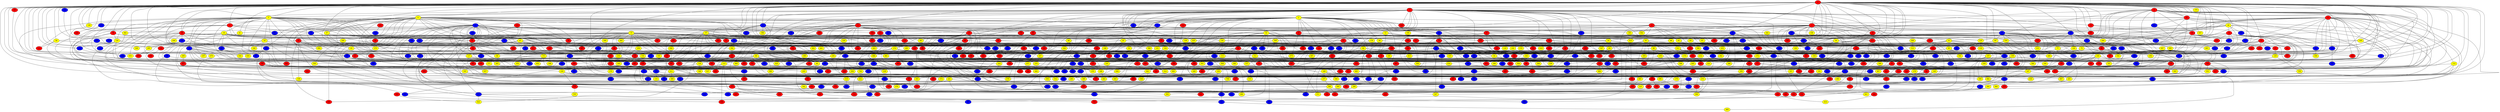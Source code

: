 graph {
0 [style = filled fillcolor = red];
1 [style = filled fillcolor = red];
2 [style = filled fillcolor = yellow];
3 [style = filled fillcolor = red];
4 [style = filled fillcolor = red];
5 [style = filled fillcolor = yellow];
6 [style = filled fillcolor = yellow];
7 [style = filled fillcolor = blue];
8 [style = filled fillcolor = red];
9 [style = filled fillcolor = red];
10 [style = filled fillcolor = blue];
11 [style = filled fillcolor = blue];
12 [style = filled fillcolor = yellow];
13 [style = filled fillcolor = red];
14 [style = filled fillcolor = red];
15 [style = filled fillcolor = yellow];
16 [style = filled fillcolor = yellow];
17 [style = filled fillcolor = red];
18 [style = filled fillcolor = yellow];
19 [style = filled fillcolor = yellow];
20 [style = filled fillcolor = red];
21 [style = filled fillcolor = red];
22 [style = filled fillcolor = red];
23 [style = filled fillcolor = red];
24 [style = filled fillcolor = yellow];
25 [style = filled fillcolor = yellow];
26 [style = filled fillcolor = yellow];
27 [style = filled fillcolor = yellow];
28 [style = filled fillcolor = red];
29 [style = filled fillcolor = red];
30 [style = filled fillcolor = red];
31 [style = filled fillcolor = yellow];
32 [style = filled fillcolor = yellow];
33 [style = filled fillcolor = red];
34 [style = filled fillcolor = yellow];
35 [style = filled fillcolor = blue];
36 [style = filled fillcolor = blue];
37 [style = filled fillcolor = yellow];
38 [style = filled fillcolor = red];
39 [style = filled fillcolor = red];
40 [style = filled fillcolor = yellow];
41 [style = filled fillcolor = yellow];
42 [style = filled fillcolor = blue];
43 [style = filled fillcolor = yellow];
44 [style = filled fillcolor = yellow];
45 [style = filled fillcolor = blue];
46 [style = filled fillcolor = red];
47 [style = filled fillcolor = red];
48 [style = filled fillcolor = yellow];
49 [style = filled fillcolor = yellow];
50 [style = filled fillcolor = red];
51 [style = filled fillcolor = red];
52 [style = filled fillcolor = red];
53 [style = filled fillcolor = yellow];
54 [style = filled fillcolor = red];
55 [style = filled fillcolor = yellow];
56 [style = filled fillcolor = red];
57 [style = filled fillcolor = red];
58 [style = filled fillcolor = yellow];
59 [style = filled fillcolor = blue];
60 [style = filled fillcolor = yellow];
61 [style = filled fillcolor = blue];
62 [style = filled fillcolor = blue];
63 [style = filled fillcolor = blue];
64 [style = filled fillcolor = blue];
65 [style = filled fillcolor = yellow];
66 [style = filled fillcolor = blue];
67 [style = filled fillcolor = red];
68 [style = filled fillcolor = yellow];
69 [style = filled fillcolor = yellow];
70 [style = filled fillcolor = red];
71 [style = filled fillcolor = blue];
72 [style = filled fillcolor = red];
73 [style = filled fillcolor = blue];
74 [style = filled fillcolor = red];
75 [style = filled fillcolor = yellow];
76 [style = filled fillcolor = blue];
77 [style = filled fillcolor = yellow];
78 [style = filled fillcolor = red];
79 [style = filled fillcolor = red];
80 [style = filled fillcolor = red];
81 [style = filled fillcolor = red];
82 [style = filled fillcolor = yellow];
83 [style = filled fillcolor = red];
84 [style = filled fillcolor = yellow];
85 [style = filled fillcolor = yellow];
86 [style = filled fillcolor = red];
87 [style = filled fillcolor = yellow];
88 [style = filled fillcolor = yellow];
89 [style = filled fillcolor = red];
90 [style = filled fillcolor = red];
91 [style = filled fillcolor = blue];
92 [style = filled fillcolor = red];
93 [style = filled fillcolor = yellow];
94 [style = filled fillcolor = yellow];
95 [style = filled fillcolor = red];
96 [style = filled fillcolor = red];
97 [style = filled fillcolor = yellow];
98 [style = filled fillcolor = red];
99 [style = filled fillcolor = blue];
100 [style = filled fillcolor = yellow];
101 [style = filled fillcolor = red];
102 [style = filled fillcolor = red];
103 [style = filled fillcolor = blue];
104 [style = filled fillcolor = yellow];
105 [style = filled fillcolor = blue];
106 [style = filled fillcolor = red];
107 [style = filled fillcolor = blue];
108 [style = filled fillcolor = blue];
109 [style = filled fillcolor = yellow];
110 [style = filled fillcolor = yellow];
111 [style = filled fillcolor = yellow];
112 [style = filled fillcolor = yellow];
113 [style = filled fillcolor = yellow];
114 [style = filled fillcolor = red];
115 [style = filled fillcolor = blue];
116 [style = filled fillcolor = red];
117 [style = filled fillcolor = yellow];
118 [style = filled fillcolor = red];
119 [style = filled fillcolor = yellow];
120 [style = filled fillcolor = yellow];
121 [style = filled fillcolor = red];
122 [style = filled fillcolor = red];
123 [style = filled fillcolor = red];
124 [style = filled fillcolor = yellow];
125 [style = filled fillcolor = yellow];
126 [style = filled fillcolor = blue];
127 [style = filled fillcolor = red];
128 [style = filled fillcolor = red];
129 [style = filled fillcolor = yellow];
130 [style = filled fillcolor = red];
131 [style = filled fillcolor = yellow];
132 [style = filled fillcolor = red];
133 [style = filled fillcolor = yellow];
134 [style = filled fillcolor = yellow];
135 [style = filled fillcolor = red];
136 [style = filled fillcolor = yellow];
137 [style = filled fillcolor = red];
138 [style = filled fillcolor = red];
139 [style = filled fillcolor = yellow];
140 [style = filled fillcolor = red];
141 [style = filled fillcolor = red];
142 [style = filled fillcolor = blue];
143 [style = filled fillcolor = yellow];
144 [style = filled fillcolor = red];
145 [style = filled fillcolor = blue];
146 [style = filled fillcolor = red];
147 [style = filled fillcolor = yellow];
148 [style = filled fillcolor = blue];
149 [style = filled fillcolor = yellow];
150 [style = filled fillcolor = yellow];
151 [style = filled fillcolor = yellow];
152 [style = filled fillcolor = red];
153 [style = filled fillcolor = blue];
154 [style = filled fillcolor = blue];
155 [style = filled fillcolor = yellow];
156 [style = filled fillcolor = blue];
157 [style = filled fillcolor = yellow];
158 [style = filled fillcolor = blue];
159 [style = filled fillcolor = blue];
160 [style = filled fillcolor = blue];
161 [style = filled fillcolor = red];
162 [style = filled fillcolor = red];
163 [style = filled fillcolor = red];
164 [style = filled fillcolor = red];
165 [style = filled fillcolor = blue];
166 [style = filled fillcolor = yellow];
167 [style = filled fillcolor = blue];
168 [style = filled fillcolor = red];
169 [style = filled fillcolor = yellow];
170 [style = filled fillcolor = yellow];
171 [style = filled fillcolor = red];
172 [style = filled fillcolor = yellow];
173 [style = filled fillcolor = red];
174 [style = filled fillcolor = yellow];
175 [style = filled fillcolor = yellow];
176 [style = filled fillcolor = blue];
177 [style = filled fillcolor = blue];
178 [style = filled fillcolor = blue];
179 [style = filled fillcolor = yellow];
180 [style = filled fillcolor = blue];
181 [style = filled fillcolor = blue];
182 [style = filled fillcolor = red];
183 [style = filled fillcolor = yellow];
184 [style = filled fillcolor = yellow];
185 [style = filled fillcolor = yellow];
186 [style = filled fillcolor = red];
187 [style = filled fillcolor = red];
188 [style = filled fillcolor = yellow];
189 [style = filled fillcolor = yellow];
190 [style = filled fillcolor = red];
191 [style = filled fillcolor = yellow];
192 [style = filled fillcolor = red];
193 [style = filled fillcolor = yellow];
194 [style = filled fillcolor = blue];
195 [style = filled fillcolor = yellow];
196 [style = filled fillcolor = blue];
197 [style = filled fillcolor = blue];
198 [style = filled fillcolor = blue];
199 [style = filled fillcolor = blue];
200 [style = filled fillcolor = red];
201 [style = filled fillcolor = yellow];
202 [style = filled fillcolor = yellow];
203 [style = filled fillcolor = red];
204 [style = filled fillcolor = yellow];
205 [style = filled fillcolor = blue];
206 [style = filled fillcolor = red];
207 [style = filled fillcolor = red];
208 [style = filled fillcolor = yellow];
209 [style = filled fillcolor = red];
210 [style = filled fillcolor = blue];
211 [style = filled fillcolor = yellow];
212 [style = filled fillcolor = blue];
213 [style = filled fillcolor = red];
214 [style = filled fillcolor = blue];
215 [style = filled fillcolor = red];
216 [style = filled fillcolor = blue];
217 [style = filled fillcolor = red];
218 [style = filled fillcolor = blue];
219 [style = filled fillcolor = red];
220 [style = filled fillcolor = blue];
221 [style = filled fillcolor = yellow];
222 [style = filled fillcolor = red];
223 [style = filled fillcolor = blue];
224 [style = filled fillcolor = blue];
225 [style = filled fillcolor = yellow];
226 [style = filled fillcolor = yellow];
227 [style = filled fillcolor = blue];
228 [style = filled fillcolor = yellow];
229 [style = filled fillcolor = blue];
230 [style = filled fillcolor = yellow];
231 [style = filled fillcolor = yellow];
232 [style = filled fillcolor = yellow];
233 [style = filled fillcolor = blue];
234 [style = filled fillcolor = yellow];
235 [style = filled fillcolor = blue];
236 [style = filled fillcolor = red];
237 [style = filled fillcolor = red];
238 [style = filled fillcolor = red];
239 [style = filled fillcolor = red];
240 [style = filled fillcolor = yellow];
241 [style = filled fillcolor = yellow];
242 [style = filled fillcolor = yellow];
243 [style = filled fillcolor = blue];
244 [style = filled fillcolor = red];
245 [style = filled fillcolor = yellow];
246 [style = filled fillcolor = blue];
247 [style = filled fillcolor = yellow];
248 [style = filled fillcolor = blue];
249 [style = filled fillcolor = yellow];
250 [style = filled fillcolor = blue];
251 [style = filled fillcolor = red];
252 [style = filled fillcolor = blue];
253 [style = filled fillcolor = blue];
254 [style = filled fillcolor = yellow];
255 [style = filled fillcolor = yellow];
256 [style = filled fillcolor = red];
257 [style = filled fillcolor = yellow];
258 [style = filled fillcolor = yellow];
259 [style = filled fillcolor = yellow];
260 [style = filled fillcolor = red];
261 [style = filled fillcolor = yellow];
262 [style = filled fillcolor = yellow];
263 [style = filled fillcolor = blue];
264 [style = filled fillcolor = red];
265 [style = filled fillcolor = yellow];
266 [style = filled fillcolor = blue];
267 [style = filled fillcolor = blue];
268 [style = filled fillcolor = blue];
269 [style = filled fillcolor = blue];
270 [style = filled fillcolor = yellow];
271 [style = filled fillcolor = yellow];
272 [style = filled fillcolor = red];
273 [style = filled fillcolor = blue];
274 [style = filled fillcolor = red];
275 [style = filled fillcolor = red];
276 [style = filled fillcolor = blue];
277 [style = filled fillcolor = yellow];
278 [style = filled fillcolor = yellow];
279 [style = filled fillcolor = blue];
280 [style = filled fillcolor = yellow];
281 [style = filled fillcolor = red];
282 [style = filled fillcolor = yellow];
283 [style = filled fillcolor = yellow];
284 [style = filled fillcolor = yellow];
285 [style = filled fillcolor = yellow];
286 [style = filled fillcolor = blue];
287 [style = filled fillcolor = red];
288 [style = filled fillcolor = red];
289 [style = filled fillcolor = red];
290 [style = filled fillcolor = yellow];
291 [style = filled fillcolor = blue];
292 [style = filled fillcolor = yellow];
293 [style = filled fillcolor = red];
294 [style = filled fillcolor = red];
295 [style = filled fillcolor = yellow];
296 [style = filled fillcolor = blue];
297 [style = filled fillcolor = red];
298 [style = filled fillcolor = red];
299 [style = filled fillcolor = yellow];
300 [style = filled fillcolor = blue];
301 [style = filled fillcolor = red];
302 [style = filled fillcolor = blue];
303 [style = filled fillcolor = yellow];
304 [style = filled fillcolor = yellow];
305 [style = filled fillcolor = blue];
306 [style = filled fillcolor = red];
307 [style = filled fillcolor = blue];
308 [style = filled fillcolor = yellow];
309 [style = filled fillcolor = yellow];
310 [style = filled fillcolor = blue];
311 [style = filled fillcolor = yellow];
312 [style = filled fillcolor = yellow];
313 [style = filled fillcolor = yellow];
314 [style = filled fillcolor = red];
315 [style = filled fillcolor = yellow];
316 [style = filled fillcolor = blue];
317 [style = filled fillcolor = red];
318 [style = filled fillcolor = blue];
319 [style = filled fillcolor = blue];
320 [style = filled fillcolor = blue];
321 [style = filled fillcolor = blue];
322 [style = filled fillcolor = red];
323 [style = filled fillcolor = yellow];
324 [style = filled fillcolor = red];
325 [style = filled fillcolor = blue];
326 [style = filled fillcolor = red];
327 [style = filled fillcolor = blue];
328 [style = filled fillcolor = yellow];
329 [style = filled fillcolor = red];
330 [style = filled fillcolor = red];
331 [style = filled fillcolor = blue];
332 [style = filled fillcolor = yellow];
333 [style = filled fillcolor = red];
334 [style = filled fillcolor = red];
335 [style = filled fillcolor = blue];
336 [style = filled fillcolor = red];
337 [style = filled fillcolor = blue];
338 [style = filled fillcolor = blue];
339 [style = filled fillcolor = red];
340 [style = filled fillcolor = yellow];
341 [style = filled fillcolor = blue];
342 [style = filled fillcolor = yellow];
343 [style = filled fillcolor = yellow];
344 [style = filled fillcolor = blue];
345 [style = filled fillcolor = yellow];
346 [style = filled fillcolor = red];
347 [style = filled fillcolor = yellow];
348 [style = filled fillcolor = yellow];
349 [style = filled fillcolor = blue];
350 [style = filled fillcolor = red];
351 [style = filled fillcolor = blue];
352 [style = filled fillcolor = blue];
353 [style = filled fillcolor = yellow];
354 [style = filled fillcolor = blue];
355 [style = filled fillcolor = blue];
356 [style = filled fillcolor = red];
357 [style = filled fillcolor = blue];
358 [style = filled fillcolor = blue];
359 [style = filled fillcolor = yellow];
360 [style = filled fillcolor = red];
361 [style = filled fillcolor = blue];
362 [style = filled fillcolor = yellow];
363 [style = filled fillcolor = yellow];
364 [style = filled fillcolor = red];
365 [style = filled fillcolor = blue];
366 [style = filled fillcolor = red];
367 [style = filled fillcolor = yellow];
368 [style = filled fillcolor = red];
369 [style = filled fillcolor = red];
370 [style = filled fillcolor = yellow];
371 [style = filled fillcolor = blue];
372 [style = filled fillcolor = yellow];
373 [style = filled fillcolor = red];
374 [style = filled fillcolor = blue];
375 [style = filled fillcolor = yellow];
376 [style = filled fillcolor = yellow];
377 [style = filled fillcolor = blue];
378 [style = filled fillcolor = red];
379 [style = filled fillcolor = yellow];
380 [style = filled fillcolor = blue];
381 [style = filled fillcolor = red];
382 [style = filled fillcolor = yellow];
383 [style = filled fillcolor = yellow];
384 [style = filled fillcolor = yellow];
385 [style = filled fillcolor = red];
386 [style = filled fillcolor = yellow];
387 [style = filled fillcolor = blue];
388 [style = filled fillcolor = blue];
389 [style = filled fillcolor = yellow];
390 [style = filled fillcolor = yellow];
391 [style = filled fillcolor = red];
392 [style = filled fillcolor = yellow];
393 [style = filled fillcolor = blue];
394 [style = filled fillcolor = blue];
395 [style = filled fillcolor = red];
396 [style = filled fillcolor = yellow];
397 [style = filled fillcolor = blue];
398 [style = filled fillcolor = red];
399 [style = filled fillcolor = yellow];
400 [style = filled fillcolor = red];
401 [style = filled fillcolor = red];
402 [style = filled fillcolor = yellow];
403 [style = filled fillcolor = yellow];
404 [style = filled fillcolor = red];
405 [style = filled fillcolor = red];
406 [style = filled fillcolor = red];
407 [style = filled fillcolor = red];
408 [style = filled fillcolor = yellow];
409 [style = filled fillcolor = yellow];
410 [style = filled fillcolor = blue];
411 [style = filled fillcolor = blue];
412 [style = filled fillcolor = yellow];
413 [style = filled fillcolor = yellow];
414 [style = filled fillcolor = yellow];
415 [style = filled fillcolor = blue];
416 [style = filled fillcolor = red];
417 [style = filled fillcolor = red];
418 [style = filled fillcolor = blue];
419 [style = filled fillcolor = yellow];
420 [style = filled fillcolor = red];
421 [style = filled fillcolor = red];
422 [style = filled fillcolor = red];
423 [style = filled fillcolor = blue];
424 [style = filled fillcolor = yellow];
425 [style = filled fillcolor = red];
426 [style = filled fillcolor = red];
427 [style = filled fillcolor = blue];
428 [style = filled fillcolor = red];
429 [style = filled fillcolor = red];
430 [style = filled fillcolor = blue];
431 [style = filled fillcolor = red];
432 [style = filled fillcolor = yellow];
433 [style = filled fillcolor = blue];
434 [style = filled fillcolor = blue];
435 [style = filled fillcolor = red];
436 [style = filled fillcolor = yellow];
437 [style = filled fillcolor = blue];
438 [style = filled fillcolor = red];
439 [style = filled fillcolor = yellow];
440 [style = filled fillcolor = blue];
441 [style = filled fillcolor = red];
442 [style = filled fillcolor = blue];
443 [style = filled fillcolor = blue];
444 [style = filled fillcolor = blue];
445 [style = filled fillcolor = yellow];
446 [style = filled fillcolor = red];
447 [style = filled fillcolor = red];
448 [style = filled fillcolor = blue];
449 [style = filled fillcolor = red];
450 [style = filled fillcolor = red];
451 [style = filled fillcolor = blue];
452 [style = filled fillcolor = yellow];
453 [style = filled fillcolor = red];
454 [style = filled fillcolor = blue];
455 [style = filled fillcolor = red];
456 [style = filled fillcolor = yellow];
457 [style = filled fillcolor = blue];
458 [style = filled fillcolor = blue];
459 [style = filled fillcolor = blue];
460 [style = filled fillcolor = red];
461 [style = filled fillcolor = blue];
462 [style = filled fillcolor = red];
463 [style = filled fillcolor = yellow];
464 [style = filled fillcolor = blue];
465 [style = filled fillcolor = red];
466 [style = filled fillcolor = yellow];
467 [style = filled fillcolor = red];
468 [style = filled fillcolor = red];
469 [style = filled fillcolor = yellow];
470 [style = filled fillcolor = yellow];
471 [style = filled fillcolor = yellow];
472 [style = filled fillcolor = blue];
473 [style = filled fillcolor = red];
474 [style = filled fillcolor = yellow];
475 [style = filled fillcolor = red];
476 [style = filled fillcolor = blue];
477 [style = filled fillcolor = yellow];
478 [style = filled fillcolor = red];
479 [style = filled fillcolor = red];
480 [style = filled fillcolor = blue];
481 [style = filled fillcolor = red];
482 [style = filled fillcolor = yellow];
483 [style = filled fillcolor = yellow];
484 [style = filled fillcolor = red];
485 [style = filled fillcolor = yellow];
486 [style = filled fillcolor = red];
487 [style = filled fillcolor = red];
488 [style = filled fillcolor = yellow];
489 [style = filled fillcolor = red];
490 [style = filled fillcolor = blue];
491 [style = filled fillcolor = blue];
492 [style = filled fillcolor = yellow];
493 [style = filled fillcolor = blue];
494 [style = filled fillcolor = yellow];
495 [style = filled fillcolor = red];
496 [style = filled fillcolor = yellow];
497 [style = filled fillcolor = yellow];
498 [style = filled fillcolor = yellow];
499 [style = filled fillcolor = red];
500 [style = filled fillcolor = yellow];
501 [style = filled fillcolor = yellow];
502 [style = filled fillcolor = red];
503 [style = filled fillcolor = blue];
504 [style = filled fillcolor = yellow];
505 [style = filled fillcolor = yellow];
506 [style = filled fillcolor = blue];
507 [style = filled fillcolor = yellow];
508 [style = filled fillcolor = red];
509 [style = filled fillcolor = yellow];
510 [style = filled fillcolor = red];
511 [style = filled fillcolor = blue];
512 [style = filled fillcolor = blue];
513 [style = filled fillcolor = yellow];
514 [style = filled fillcolor = yellow];
515 [style = filled fillcolor = yellow];
516 [style = filled fillcolor = red];
517 [style = filled fillcolor = blue];
518 [style = filled fillcolor = blue];
519 [style = filled fillcolor = yellow];
520 [style = filled fillcolor = blue];
521 [style = filled fillcolor = blue];
522 [style = filled fillcolor = blue];
523 [style = filled fillcolor = blue];
524 [style = filled fillcolor = blue];
525 [style = filled fillcolor = blue];
526 [style = filled fillcolor = red];
527 [style = filled fillcolor = red];
528 [style = filled fillcolor = blue];
529 [style = filled fillcolor = red];
530 [style = filled fillcolor = red];
531 [style = filled fillcolor = red];
532 [style = filled fillcolor = red];
533 [style = filled fillcolor = blue];
534 [style = filled fillcolor = red];
535 [style = filled fillcolor = red];
536 [style = filled fillcolor = blue];
537 [style = filled fillcolor = yellow];
538 [style = filled fillcolor = yellow];
539 [style = filled fillcolor = red];
540 [style = filled fillcolor = red];
541 [style = filled fillcolor = blue];
542 [style = filled fillcolor = yellow];
543 [style = filled fillcolor = red];
544 [style = filled fillcolor = yellow];
545 [style = filled fillcolor = red];
546 [style = filled fillcolor = yellow];
547 [style = filled fillcolor = yellow];
548 [style = filled fillcolor = yellow];
549 [style = filled fillcolor = blue];
550 [style = filled fillcolor = yellow];
551 [style = filled fillcolor = blue];
552 [style = filled fillcolor = yellow];
553 [style = filled fillcolor = blue];
554 [style = filled fillcolor = red];
555 [style = filled fillcolor = yellow];
556 [style = filled fillcolor = blue];
557 [style = filled fillcolor = yellow];
558 [style = filled fillcolor = yellow];
559 [style = filled fillcolor = blue];
560 [style = filled fillcolor = yellow];
561 [style = filled fillcolor = blue];
562 [style = filled fillcolor = blue];
563 [style = filled fillcolor = blue];
564 [style = filled fillcolor = yellow];
565 [style = filled fillcolor = blue];
566 [style = filled fillcolor = red];
567 [style = filled fillcolor = red];
568 [style = filled fillcolor = red];
569 [style = filled fillcolor = red];
570 [style = filled fillcolor = red];
571 [style = filled fillcolor = yellow];
572 [style = filled fillcolor = blue];
573 [style = filled fillcolor = blue];
574 [style = filled fillcolor = blue];
575 [style = filled fillcolor = red];
576 [style = filled fillcolor = red];
577 [style = filled fillcolor = yellow];
578 [style = filled fillcolor = blue];
579 [style = filled fillcolor = yellow];
580 [style = filled fillcolor = yellow];
581 [style = filled fillcolor = blue];
582 [style = filled fillcolor = yellow];
583 [style = filled fillcolor = red];
584 [style = filled fillcolor = yellow];
585 [style = filled fillcolor = yellow];
586 [style = filled fillcolor = red];
587 [style = filled fillcolor = red];
588 [style = filled fillcolor = yellow];
589 [style = filled fillcolor = yellow];
590 [style = filled fillcolor = blue];
591 [style = filled fillcolor = red];
592 [style = filled fillcolor = red];
593 [style = filled fillcolor = yellow];
594 [style = filled fillcolor = yellow];
595 [style = filled fillcolor = blue];
596 [style = filled fillcolor = yellow];
597 [style = filled fillcolor = blue];
598 [style = filled fillcolor = blue];
599 [style = filled fillcolor = blue];
600 [style = filled fillcolor = blue];
601 [style = filled fillcolor = blue];
602 [style = filled fillcolor = blue];
603 [style = filled fillcolor = yellow];
604 [style = filled fillcolor = red];
605 [style = filled fillcolor = yellow];
606 [style = filled fillcolor = red];
607 [style = filled fillcolor = blue];
608 [style = filled fillcolor = red];
609 [style = filled fillcolor = red];
610 [style = filled fillcolor = red];
611 [style = filled fillcolor = red];
612 [style = filled fillcolor = red];
613 [style = filled fillcolor = blue];
614 [style = filled fillcolor = red];
615 [style = filled fillcolor = blue];
616 [style = filled fillcolor = blue];
617 [style = filled fillcolor = red];
618 [style = filled fillcolor = yellow];
619 [style = filled fillcolor = red];
620 [style = filled fillcolor = blue];
621 [style = filled fillcolor = yellow];
622 [style = filled fillcolor = yellow];
623 [style = filled fillcolor = blue];
624 [style = filled fillcolor = red];
625 [style = filled fillcolor = yellow];
626 [style = filled fillcolor = red];
627 [style = filled fillcolor = blue];
628 [style = filled fillcolor = blue];
629 [style = filled fillcolor = blue];
630 [style = filled fillcolor = blue];
631 [style = filled fillcolor = blue];
632 [style = filled fillcolor = blue];
633 [style = filled fillcolor = yellow];
634 [style = filled fillcolor = yellow];
635 [style = filled fillcolor = red];
636 [style = filled fillcolor = blue];
637 [style = filled fillcolor = yellow];
638 [style = filled fillcolor = yellow];
639 [style = filled fillcolor = blue];
640 [style = filled fillcolor = blue];
641 [style = filled fillcolor = blue];
642 [style = filled fillcolor = yellow];
643 [style = filled fillcolor = red];
644 [style = filled fillcolor = yellow];
645 [style = filled fillcolor = red];
646 [style = filled fillcolor = yellow];
647 [style = filled fillcolor = blue];
648 [style = filled fillcolor = blue];
649 [style = filled fillcolor = red];
650 [style = filled fillcolor = blue];
651 [style = filled fillcolor = yellow];
652 [style = filled fillcolor = blue];
653 [style = filled fillcolor = red];
654 [style = filled fillcolor = blue];
655 [style = filled fillcolor = yellow];
656 [style = filled fillcolor = red];
657 [style = filled fillcolor = red];
658 [style = filled fillcolor = yellow];
659 [style = filled fillcolor = red];
660 [style = filled fillcolor = blue];
661 [style = filled fillcolor = red];
662 [style = filled fillcolor = red];
663 [style = filled fillcolor = blue];
664 [style = filled fillcolor = yellow];
665 [style = filled fillcolor = red];
666 [style = filled fillcolor = yellow];
667 [style = filled fillcolor = yellow];
668 [style = filled fillcolor = yellow];
669 [style = filled fillcolor = blue];
670 [style = filled fillcolor = red];
671 [style = filled fillcolor = red];
672 [style = filled fillcolor = red];
673 [style = filled fillcolor = yellow];
674 [style = filled fillcolor = yellow];
675 [style = filled fillcolor = yellow];
676 [style = filled fillcolor = blue];
677 [style = filled fillcolor = blue];
678 [style = filled fillcolor = yellow];
679 [style = filled fillcolor = red];
680 [style = filled fillcolor = yellow];
681 [style = filled fillcolor = blue];
682 [style = filled fillcolor = yellow];
683 [style = filled fillcolor = yellow];
684 [style = filled fillcolor = red];
685 [style = filled fillcolor = yellow];
686 [style = filled fillcolor = yellow];
687 [style = filled fillcolor = yellow];
688 [style = filled fillcolor = blue];
689 [style = filled fillcolor = red];
690 [style = filled fillcolor = blue];
691 [style = filled fillcolor = red];
692 [style = filled fillcolor = yellow];
693 [style = filled fillcolor = blue];
694 [style = filled fillcolor = blue];
695 [style = filled fillcolor = yellow];
696 [style = filled fillcolor = blue];
697 [style = filled fillcolor = red];
698 [style = filled fillcolor = blue];
699 [style = filled fillcolor = red];
700 [style = filled fillcolor = blue];
701 [style = filled fillcolor = red];
702 [style = filled fillcolor = red];
703 [style = filled fillcolor = blue];
704 [style = filled fillcolor = blue];
705 [style = filled fillcolor = blue];
706 [style = filled fillcolor = yellow];
707 [style = filled fillcolor = yellow];
708 [style = filled fillcolor = yellow];
709 [style = filled fillcolor = red];
710 [style = filled fillcolor = red];
0 -- 6;
0 -- 9;
0 -- 12;
0 -- 19;
0 -- 23;
0 -- 28;
0 -- 29;
0 -- 31;
0 -- 33;
0 -- 36;
0 -- 37;
0 -- 38;
0 -- 41;
0 -- 54;
0 -- 56;
0 -- 58;
0 -- 60;
0 -- 61;
0 -- 64;
0 -- 65;
0 -- 67;
0 -- 78;
0 -- 79;
0 -- 96;
0 -- 97;
0 -- 105;
0 -- 110;
0 -- 113;
0 -- 115;
0 -- 118;
0 -- 123;
0 -- 127;
0 -- 130;
0 -- 132;
0 -- 5;
0 -- 4;
0 -- 3;
0 -- 1;
0 -- 133;
0 -- 136;
0 -- 149;
0 -- 164;
0 -- 165;
0 -- 168;
0 -- 174;
0 -- 187;
0 -- 188;
0 -- 209;
0 -- 223;
0 -- 229;
0 -- 233;
0 -- 246;
0 -- 248;
0 -- 252;
0 -- 254;
0 -- 261;
0 -- 268;
0 -- 285;
0 -- 287;
0 -- 295;
0 -- 310;
0 -- 314;
0 -- 334;
0 -- 349;
0 -- 362;
0 -- 369;
0 -- 370;
0 -- 382;
0 -- 383;
0 -- 386;
0 -- 394;
0 -- 404;
0 -- 449;
0 -- 451;
0 -- 465;
0 -- 468;
0 -- 472;
0 -- 481;
0 -- 506;
0 -- 509;
0 -- 547;
0 -- 567;
0 -- 619;
0 -- 632;
0 -- 633;
0 -- 688;
1 -- 2;
1 -- 5;
1 -- 6;
1 -- 7;
1 -- 23;
1 -- 25;
1 -- 28;
1 -- 29;
1 -- 37;
1 -- 38;
1 -- 46;
1 -- 61;
1 -- 66;
1 -- 76;
1 -- 79;
1 -- 91;
1 -- 124;
1 -- 131;
1 -- 139;
1 -- 142;
1 -- 176;
1 -- 232;
1 -- 284;
1 -- 303;
1 -- 313;
1 -- 331;
1 -- 349;
1 -- 412;
1 -- 480;
1 -- 499;
1 -- 508;
1 -- 514;
1 -- 530;
1 -- 545;
1 -- 614;
1 -- 622;
1 -- 640;
1 -- 660;
1 -- 678;
1 -- 688;
1 -- 706;
2 -- 3;
2 -- 7;
2 -- 8;
2 -- 11;
2 -- 17;
2 -- 22;
2 -- 40;
2 -- 45;
2 -- 47;
2 -- 48;
2 -- 49;
2 -- 50;
2 -- 55;
2 -- 66;
2 -- 80;
2 -- 139;
2 -- 180;
2 -- 185;
2 -- 189;
2 -- 192;
2 -- 196;
2 -- 212;
2 -- 231;
2 -- 238;
2 -- 247;
2 -- 270;
2 -- 305;
2 -- 333;
2 -- 335;
2 -- 337;
2 -- 363;
2 -- 430;
2 -- 530;
2 -- 588;
3 -- 10;
3 -- 21;
3 -- 24;
3 -- 32;
3 -- 34;
3 -- 35;
3 -- 55;
3 -- 107;
3 -- 115;
3 -- 116;
3 -- 119;
3 -- 129;
3 -- 134;
3 -- 142;
3 -- 161;
3 -- 185;
3 -- 186;
3 -- 217;
3 -- 236;
3 -- 269;
3 -- 280;
3 -- 354;
3 -- 405;
3 -- 436;
3 -- 504;
3 -- 512;
3 -- 547;
3 -- 559;
4 -- 10;
4 -- 20;
4 -- 23;
4 -- 91;
4 -- 98;
4 -- 125;
4 -- 129;
4 -- 140;
4 -- 145;
4 -- 152;
4 -- 194;
4 -- 335;
4 -- 353;
4 -- 355;
4 -- 357;
4 -- 368;
4 -- 387;
4 -- 680;
5 -- 7;
5 -- 8;
5 -- 9;
5 -- 11;
5 -- 16;
5 -- 18;
5 -- 28;
5 -- 43;
5 -- 44;
5 -- 45;
5 -- 46;
5 -- 59;
5 -- 69;
5 -- 73;
5 -- 81;
5 -- 83;
5 -- 120;
5 -- 130;
5 -- 136;
5 -- 190;
5 -- 199;
5 -- 205;
5 -- 214;
5 -- 345;
5 -- 373;
5 -- 375;
5 -- 391;
5 -- 450;
5 -- 518;
5 -- 584;
5 -- 625;
5 -- 649;
5 -- 684;
6 -- 11;
6 -- 14;
6 -- 18;
6 -- 30;
6 -- 35;
6 -- 51;
6 -- 64;
6 -- 66;
6 -- 74;
6 -- 84;
6 -- 101;
6 -- 105;
6 -- 111;
6 -- 141;
6 -- 215;
6 -- 226;
6 -- 276;
6 -- 299;
6 -- 380;
6 -- 421;
6 -- 460;
6 -- 472;
6 -- 489;
6 -- 495;
6 -- 500;
6 -- 533;
6 -- 542;
6 -- 587;
6 -- 603;
6 -- 650;
6 -- 686;
6 -- 694;
7 -- 343;
7 -- 348;
7 -- 356;
7 -- 433;
7 -- 523;
7 -- 533;
8 -- 12;
8 -- 15;
8 -- 17;
8 -- 19;
8 -- 43;
8 -- 85;
8 -- 86;
8 -- 102;
8 -- 114;
8 -- 157;
8 -- 182;
8 -- 227;
8 -- 235;
8 -- 312;
8 -- 367;
8 -- 395;
8 -- 439;
8 -- 440;
8 -- 453;
8 -- 455;
8 -- 485;
8 -- 543;
8 -- 609;
8 -- 649;
8 -- 681;
9 -- 17;
9 -- 27;
9 -- 35;
9 -- 262;
9 -- 371;
9 -- 407;
9 -- 592;
9 -- 606;
9 -- 681;
10 -- 34;
10 -- 60;
10 -- 77;
10 -- 81;
10 -- 93;
10 -- 139;
10 -- 162;
10 -- 171;
10 -- 222;
10 -- 259;
10 -- 282;
10 -- 313;
10 -- 401;
10 -- 437;
10 -- 473;
10 -- 518;
10 -- 660;
10 -- 693;
11 -- 15;
11 -- 19;
11 -- 30;
11 -- 32;
11 -- 41;
11 -- 73;
11 -- 94;
11 -- 95;
11 -- 151;
11 -- 152;
11 -- 175;
11 -- 196;
11 -- 202;
11 -- 230;
11 -- 249;
11 -- 307;
11 -- 356;
11 -- 372;
11 -- 375;
11 -- 398;
11 -- 446;
11 -- 458;
11 -- 459;
11 -- 513;
11 -- 528;
11 -- 542;
11 -- 583;
11 -- 637;
11 -- 668;
12 -- 27;
12 -- 30;
12 -- 31;
12 -- 38;
12 -- 46;
12 -- 152;
12 -- 162;
12 -- 206;
12 -- 229;
12 -- 235;
12 -- 517;
12 -- 591;
12 -- 629;
13 -- 14;
13 -- 45;
13 -- 53;
13 -- 112;
13 -- 131;
13 -- 169;
13 -- 176;
13 -- 178;
13 -- 233;
13 -- 242;
13 -- 292;
13 -- 319;
13 -- 336;
13 -- 358;
13 -- 361;
13 -- 410;
13 -- 417;
13 -- 462;
13 -- 492;
13 -- 550;
13 -- 565;
13 -- 643;
14 -- 20;
14 -- 47;
14 -- 57;
14 -- 64;
14 -- 68;
14 -- 97;
14 -- 121;
14 -- 287;
14 -- 298;
14 -- 451;
14 -- 471;
14 -- 593;
14 -- 642;
14 -- 709;
15 -- 21;
15 -- 25;
15 -- 33;
15 -- 56;
15 -- 103;
15 -- 128;
15 -- 150;
15 -- 173;
15 -- 207;
15 -- 209;
15 -- 243;
15 -- 248;
15 -- 251;
15 -- 261;
15 -- 262;
15 -- 270;
15 -- 288;
15 -- 329;
15 -- 342;
15 -- 352;
15 -- 399;
15 -- 408;
15 -- 420;
15 -- 457;
15 -- 511;
15 -- 541;
15 -- 576;
15 -- 599;
15 -- 612;
15 -- 632;
15 -- 670;
16 -- 27;
16 -- 40;
16 -- 82;
16 -- 104;
16 -- 120;
16 -- 181;
16 -- 198;
16 -- 351;
16 -- 419;
16 -- 461;
16 -- 674;
17 -- 48;
17 -- 49;
17 -- 87;
17 -- 174;
17 -- 220;
17 -- 285;
17 -- 339;
17 -- 357;
17 -- 364;
17 -- 421;
17 -- 437;
17 -- 470;
17 -- 664;
17 -- 710;
18 -- 164;
18 -- 166;
18 -- 232;
18 -- 244;
18 -- 255;
18 -- 304;
18 -- 629;
19 -- 49;
19 -- 57;
19 -- 83;
19 -- 114;
19 -- 134;
19 -- 248;
19 -- 260;
19 -- 275;
19 -- 281;
19 -- 331;
19 -- 390;
19 -- 437;
19 -- 502;
19 -- 551;
19 -- 580;
19 -- 598;
19 -- 628;
19 -- 635;
20 -- 44;
20 -- 54;
20 -- 73;
20 -- 253;
20 -- 402;
20 -- 463;
20 -- 497;
20 -- 536;
21 -- 95;
21 -- 104;
21 -- 131;
21 -- 140;
21 -- 273;
21 -- 433;
22 -- 24;
22 -- 122;
22 -- 432;
22 -- 673;
23 -- 26;
23 -- 52;
23 -- 77;
23 -- 126;
23 -- 263;
23 -- 387;
23 -- 539;
23 -- 682;
24 -- 65;
24 -- 113;
24 -- 256;
24 -- 324;
24 -- 347;
24 -- 580;
24 -- 640;
24 -- 652;
25 -- 42;
25 -- 228;
25 -- 238;
25 -- 424;
25 -- 705;
26 -- 36;
26 -- 72;
26 -- 82;
26 -- 217;
26 -- 259;
26 -- 277;
26 -- 286;
26 -- 490;
26 -- 563;
27 -- 39;
27 -- 53;
27 -- 77;
27 -- 124;
27 -- 207;
27 -- 258;
27 -- 291;
27 -- 322;
27 -- 538;
27 -- 581;
28 -- 57;
28 -- 58;
28 -- 97;
28 -- 126;
28 -- 145;
28 -- 160;
28 -- 205;
28 -- 249;
28 -- 544;
28 -- 597;
28 -- 646;
28 -- 651;
28 -- 653;
29 -- 40;
29 -- 63;
29 -- 186;
29 -- 585;
30 -- 296;
30 -- 314;
31 -- 42;
31 -- 65;
31 -- 236;
31 -- 269;
31 -- 541;
31 -- 562;
31 -- 615;
31 -- 687;
31 -- 689;
32 -- 92;
32 -- 93;
32 -- 127;
32 -- 156;
32 -- 170;
32 -- 214;
32 -- 262;
32 -- 327;
32 -- 376;
32 -- 475;
32 -- 489;
32 -- 496;
33 -- 43;
33 -- 76;
33 -- 118;
33 -- 128;
33 -- 277;
33 -- 308;
33 -- 427;
33 -- 446;
33 -- 461;
33 -- 538;
33 -- 692;
34 -- 67;
34 -- 69;
34 -- 99;
34 -- 317;
34 -- 418;
34 -- 457;
35 -- 306;
35 -- 663;
36 -- 51;
36 -- 56;
36 -- 71;
36 -- 87;
36 -- 94;
36 -- 100;
36 -- 104;
36 -- 116;
36 -- 123;
36 -- 143;
36 -- 168;
36 -- 201;
36 -- 204;
36 -- 341;
36 -- 444;
36 -- 585;
36 -- 592;
36 -- 602;
37 -- 39;
37 -- 50;
37 -- 328;
37 -- 696;
38 -- 90;
38 -- 108;
38 -- 228;
38 -- 252;
38 -- 413;
39 -- 85;
39 -- 94;
39 -- 115;
39 -- 243;
39 -- 302;
40 -- 336;
40 -- 350;
40 -- 571;
41 -- 59;
42 -- 44;
42 -- 154;
42 -- 162;
42 -- 213;
42 -- 296;
42 -- 302;
42 -- 391;
42 -- 419;
42 -- 475;
42 -- 620;
43 -- 117;
43 -- 676;
44 -- 52;
44 -- 85;
44 -- 98;
44 -- 171;
44 -- 284;
44 -- 344;
44 -- 589;
44 -- 607;
44 -- 643;
45 -- 70;
45 -- 87;
45 -- 158;
45 -- 409;
46 -- 59;
46 -- 202;
46 -- 295;
46 -- 389;
46 -- 464;
46 -- 514;
46 -- 630;
47 -- 70;
47 -- 121;
47 -- 130;
47 -- 147;
47 -- 170;
47 -- 172;
47 -- 517;
48 -- 213;
48 -- 342;
48 -- 477;
48 -- 647;
49 -- 89;
49 -- 561;
50 -- 276;
50 -- 532;
51 -- 82;
51 -- 119;
51 -- 121;
51 -- 174;
51 -- 289;
51 -- 365;
51 -- 532;
51 -- 571;
52 -- 86;
52 -- 105;
52 -- 203;
52 -- 299;
52 -- 314;
52 -- 350;
52 -- 497;
52 -- 518;
52 -- 685;
54 -- 135;
54 -- 180;
54 -- 329;
54 -- 367;
54 -- 385;
54 -- 429;
54 -- 441;
54 -- 632;
54 -- 649;
55 -- 69;
55 -- 88;
55 -- 101;
55 -- 109;
55 -- 175;
55 -- 188;
55 -- 349;
55 -- 409;
55 -- 425;
55 -- 483;
55 -- 554;
55 -- 584;
56 -- 205;
56 -- 327;
56 -- 623;
56 -- 689;
56 -- 698;
57 -- 63;
58 -- 276;
58 -- 505;
58 -- 510;
59 -- 106;
59 -- 183;
59 -- 208;
59 -- 257;
59 -- 325;
59 -- 425;
59 -- 493;
59 -- 543;
59 -- 644;
60 -- 62;
60 -- 240;
60 -- 250;
60 -- 411;
61 -- 80;
61 -- 155;
61 -- 197;
61 -- 211;
61 -- 265;
61 -- 358;
61 -- 374;
61 -- 382;
61 -- 396;
61 -- 670;
62 -- 63;
62 -- 227;
63 -- 90;
63 -- 124;
63 -- 221;
63 -- 228;
63 -- 403;
63 -- 476;
63 -- 553;
63 -- 559;
64 -- 126;
64 -- 182;
64 -- 225;
64 -- 233;
64 -- 301;
64 -- 575;
64 -- 672;
64 -- 690;
65 -- 151;
65 -- 562;
65 -- 564;
65 -- 630;
66 -- 110;
66 -- 242;
67 -- 109;
67 -- 129;
68 -- 272;
68 -- 273;
68 -- 311;
68 -- 385;
68 -- 418;
69 -- 118;
69 -- 154;
69 -- 450;
69 -- 554;
70 -- 91;
70 -- 98;
70 -- 122;
70 -- 179;
70 -- 286;
70 -- 297;
70 -- 507;
71 -- 75;
71 -- 103;
71 -- 146;
71 -- 156;
71 -- 364;
71 -- 408;
71 -- 434;
71 -- 524;
71 -- 573;
71 -- 678;
72 -- 86;
72 -- 133;
72 -- 149;
72 -- 182;
72 -- 184;
72 -- 204;
72 -- 267;
72 -- 361;
72 -- 383;
72 -- 411;
72 -- 614;
73 -- 167;
73 -- 173;
73 -- 426;
73 -- 554;
74 -- 304;
74 -- 392;
75 -- 95;
75 -- 147;
75 -- 250;
76 -- 151;
77 -- 172;
77 -- 239;
77 -- 328;
77 -- 409;
77 -- 521;
78 -- 120;
78 -- 148;
78 -- 200;
78 -- 217;
78 -- 282;
79 -- 245;
79 -- 287;
79 -- 470;
80 -- 83;
80 -- 225;
80 -- 431;
80 -- 526;
81 -- 178;
81 -- 331;
81 -- 334;
81 -- 522;
82 -- 84;
82 -- 141;
82 -- 154;
82 -- 163;
82 -- 241;
82 -- 252;
82 -- 355;
82 -- 570;
83 -- 117;
84 -- 113;
84 -- 132;
84 -- 173;
84 -- 438;
84 -- 582;
84 -- 641;
84 -- 648;
84 -- 670;
85 -- 255;
85 -- 471;
86 -- 103;
86 -- 179;
86 -- 327;
86 -- 330;
86 -- 640;
87 -- 135;
88 -- 150;
88 -- 159;
88 -- 447;
88 -- 598;
89 -- 106;
89 -- 383;
89 -- 665;
89 -- 694;
91 -- 150;
91 -- 212;
91 -- 301;
91 -- 688;
92 -- 237;
92 -- 253;
92 -- 318;
92 -- 324;
92 -- 338;
92 -- 491;
92 -- 493;
92 -- 500;
92 -- 708;
93 -- 96;
93 -- 307;
93 -- 655;
95 -- 137;
95 -- 161;
96 -- 108;
96 -- 180;
96 -- 244;
96 -- 292;
96 -- 305;
96 -- 378;
96 -- 412;
96 -- 666;
97 -- 224;
97 -- 418;
97 -- 596;
98 -- 279;
99 -- 111;
99 -- 143;
99 -- 332;
99 -- 372;
99 -- 506;
100 -- 157;
100 -- 344;
101 -- 330;
101 -- 380;
101 -- 448;
101 -- 485;
101 -- 650;
102 -- 148;
102 -- 206;
102 -- 210;
102 -- 226;
102 -- 473;
102 -- 503;
102 -- 603;
102 -- 611;
102 -- 697;
103 -- 458;
104 -- 358;
104 -- 371;
104 -- 388;
104 -- 394;
104 -- 532;
104 -- 683;
105 -- 110;
105 -- 177;
106 -- 378;
106 -- 424;
107 -- 125;
107 -- 146;
107 -- 700;
108 -- 400;
109 -- 158;
109 -- 199;
109 -- 266;
109 -- 293;
109 -- 573;
109 -- 610;
109 -- 707;
110 -- 627;
111 -- 306;
111 -- 504;
112 -- 177;
112 -- 290;
112 -- 374;
112 -- 578;
113 -- 183;
113 -- 321;
113 -- 340;
113 -- 433;
113 -- 537;
113 -- 608;
114 -- 289;
115 -- 200;
115 -- 304;
115 -- 445;
116 -- 438;
116 -- 513;
116 -- 536;
116 -- 561;
117 -- 265;
117 -- 442;
117 -- 582;
118 -- 539;
120 -- 211;
120 -- 240;
120 -- 246;
120 -- 316;
120 -- 467;
120 -- 477;
120 -- 651;
120 -- 692;
122 -- 219;
122 -- 240;
122 -- 254;
122 -- 320;
122 -- 325;
122 -- 428;
122 -- 639;
123 -- 165;
123 -- 315;
123 -- 489;
124 -- 230;
124 -- 340;
124 -- 397;
125 -- 133;
126 -- 128;
126 -- 153;
126 -- 189;
126 -- 232;
126 -- 626;
127 -- 214;
127 -- 264;
128 -- 308;
129 -- 194;
129 -- 381;
129 -- 425;
129 -- 550;
130 -- 292;
130 -- 336;
130 -- 490;
130 -- 618;
131 -- 176;
131 -- 348;
132 -- 169;
132 -- 224;
132 -- 443;
132 -- 492;
133 -- 157;
133 -- 165;
133 -- 167;
134 -- 192;
134 -- 200;
134 -- 258;
134 -- 607;
134 -- 620;
134 -- 679;
135 -- 419;
135 -- 501;
135 -- 507;
135 -- 509;
136 -- 510;
137 -- 348;
137 -- 449;
138 -- 346;
138 -- 487;
139 -- 156;
139 -- 181;
139 -- 375;
139 -- 480;
139 -- 527;
139 -- 541;
139 -- 692;
140 -- 175;
140 -- 245;
140 -- 552;
140 -- 557;
141 -- 397;
141 -- 522;
142 -- 259;
142 -- 388;
142 -- 671;
143 -- 144;
143 -- 168;
143 -- 369;
143 -- 535;
143 -- 560;
143 -- 565;
143 -- 667;
143 -- 674;
143 -- 691;
144 -- 147;
144 -- 153;
144 -- 155;
144 -- 191;
144 -- 368;
144 -- 473;
145 -- 164;
146 -- 297;
146 -- 328;
147 -- 158;
147 -- 201;
147 -- 471;
148 -- 394;
149 -- 423;
149 -- 529;
149 -- 585;
150 -- 171;
150 -- 223;
150 -- 308;
150 -- 377;
150 -- 659;
150 -- 661;
151 -- 368;
151 -- 452;
151 -- 501;
151 -- 511;
152 -- 618;
153 -- 159;
153 -- 269;
153 -- 283;
153 -- 484;
154 -- 424;
154 -- 443;
155 -- 303;
155 -- 476;
156 -- 161;
156 -- 318;
156 -- 354;
157 -- 218;
157 -- 405;
157 -- 588;
158 -- 220;
158 -- 429;
158 -- 464;
159 -- 178;
159 -- 360;
160 -- 295;
160 -- 365;
160 -- 548;
160 -- 613;
160 -- 616;
161 -- 323;
161 -- 339;
161 -- 600;
163 -- 338;
163 -- 551;
163 -- 574;
164 -- 653;
165 -- 324;
165 -- 390;
165 -- 477;
165 -- 638;
167 -- 300;
167 -- 515;
167 -- 609;
168 -- 211;
168 -- 353;
168 -- 451;
168 -- 658;
169 -- 237;
169 -- 283;
169 -- 374;
170 -- 188;
170 -- 210;
170 -- 222;
170 -- 264;
170 -- 359;
171 -- 191;
171 -- 363;
171 -- 444;
171 -- 662;
172 -- 306;
173 -- 189;
173 -- 218;
173 -- 236;
173 -- 286;
173 -- 379;
173 -- 453;
173 -- 595;
173 -- 643;
174 -- 247;
174 -- 294;
174 -- 379;
174 -- 442;
174 -- 607;
174 -- 669;
174 -- 700;
175 -- 184;
176 -- 216;
176 -- 260;
176 -- 386;
176 -- 460;
177 -- 443;
179 -- 323;
180 -- 689;
181 -- 303;
182 -- 285;
182 -- 579;
183 -- 432;
183 -- 519;
185 -- 186;
186 -- 193;
186 -- 506;
187 -- 460;
188 -- 651;
188 -- 675;
189 -- 277;
189 -- 465;
189 -- 546;
189 -- 549;
189 -- 695;
190 -- 340;
190 -- 363;
190 -- 448;
190 -- 494;
190 -- 679;
192 -- 288;
193 -- 686;
194 -- 609;
194 -- 705;
195 -- 209;
196 -- 393;
197 -- 459;
197 -- 526;
198 -- 435;
198 -- 516;
199 -- 244;
199 -- 275;
199 -- 369;
199 -- 408;
199 -- 439;
199 -- 676;
200 -- 493;
201 -- 264;
201 -- 282;
204 -- 207;
205 -- 265;
205 -- 293;
205 -- 294;
205 -- 317;
206 -- 334;
206 -- 360;
206 -- 545;
208 -- 407;
209 -- 359;
210 -- 234;
210 -- 352;
210 -- 431;
211 -- 423;
211 -- 488;
211 -- 602;
212 -- 239;
214 -- 578;
215 -- 350;
215 -- 602;
215 -- 709;
216 -- 365;
216 -- 470;
216 -- 669;
217 -- 311;
217 -- 483;
217 -- 599;
217 -- 600;
218 -- 237;
219 -- 345;
219 -- 381;
219 -- 384;
221 -- 393;
223 -- 439;
225 -- 311;
225 -- 392;
225 -- 603;
226 -- 261;
227 -- 529;
229 -- 268;
229 -- 343;
229 -- 469;
229 -- 559;
229 -- 568;
229 -- 591;
230 -- 241;
230 -- 364;
230 -- 516;
231 -- 255;
231 -- 505;
232 -- 263;
232 -- 312;
233 -- 490;
234 -- 587;
236 -- 283;
236 -- 496;
236 -- 538;
237 -- 291;
238 -- 401;
241 -- 290;
241 -- 300;
241 -- 576;
241 -- 677;
242 -- 320;
243 -- 379;
243 -- 531;
243 -- 586;
246 -- 698;
247 -- 270;
248 -- 250;
248 -- 337;
248 -- 373;
250 -- 525;
250 -- 560;
251 -- 263;
251 -- 298;
252 -- 296;
252 -- 354;
254 -- 476;
254 -- 481;
254 -- 539;
255 -- 280;
255 -- 391;
256 -- 601;
256 -- 701;
257 -- 376;
258 -- 551;
259 -- 278;
259 -- 322;
259 -- 342;
259 -- 361;
259 -- 377;
259 -- 524;
259 -- 586;
261 -- 508;
263 -- 359;
264 -- 338;
264 -- 584;
265 -- 639;
265 -- 706;
266 -- 326;
267 -- 512;
271 -- 537;
274 -- 398;
276 -- 597;
277 -- 384;
277 -- 516;
278 -- 604;
279 -- 447;
279 -- 483;
279 -- 574;
279 -- 633;
280 -- 294;
281 -- 467;
281 -- 594;
282 -- 300;
282 -- 511;
282 -- 534;
288 -- 406;
288 -- 411;
288 -- 491;
289 -- 508;
289 -- 621;
290 -- 346;
290 -- 420;
291 -- 422;
291 -- 522;
293 -- 305;
293 -- 339;
293 -- 514;
293 -- 519;
294 -- 405;
295 -- 478;
296 -- 499;
297 -- 299;
298 -- 570;
298 -- 577;
298 -- 687;
300 -- 321;
302 -- 449;
302 -- 639;
302 -- 684;
303 -- 373;
303 -- 450;
304 -- 400;
304 -- 606;
305 -- 428;
306 -- 498;
307 -- 615;
309 -- 335;
309 -- 353;
309 -- 581;
309 -- 619;
309 -- 627;
309 -- 671;
310 -- 351;
311 -- 362;
311 -- 434;
311 -- 498;
311 -- 573;
311 -- 652;
311 -- 665;
312 -- 685;
313 -- 502;
313 -- 702;
314 -- 445;
314 -- 566;
317 -- 557;
317 -- 669;
318 -- 404;
318 -- 482;
319 -- 332;
319 -- 565;
319 -- 635;
320 -- 435;
320 -- 525;
320 -- 558;
321 -- 469;
322 -- 583;
325 -- 346;
325 -- 627;
326 -- 620;
328 -- 526;
329 -- 413;
329 -- 492;
329 -- 544;
330 -- 666;
331 -- 384;
332 -- 388;
333 -- 389;
334 -- 410;
334 -- 570;
335 -- 661;
339 -- 459;
339 -- 509;
339 -- 708;
341 -- 463;
342 -- 616;
343 -- 487;
344 -- 497;
344 -- 575;
348 -- 403;
350 -- 682;
352 -- 468;
354 -- 574;
354 -- 578;
356 -- 697;
357 -- 415;
357 -- 592;
357 -- 618;
361 -- 456;
362 -- 380;
362 -- 475;
363 -- 604;
363 -- 647;
364 -- 534;
365 -- 389;
365 -- 505;
366 -- 414;
367 -- 567;
369 -- 372;
369 -- 395;
369 -- 645;
371 -- 474;
371 -- 704;
372 -- 422;
372 -- 474;
373 -- 406;
373 -- 438;
373 -- 680;
374 -- 398;
374 -- 656;
375 -- 421;
378 -- 671;
379 -- 447;
379 -- 448;
380 -- 676;
380 -- 693;
381 -- 402;
381 -- 486;
382 -- 595;
383 -- 520;
384 -- 507;
384 -- 571;
384 -- 631;
384 -- 645;
384 -- 659;
385 -- 462;
387 -- 644;
388 -- 417;
389 -- 527;
391 -- 612;
392 -- 416;
393 -- 515;
397 -- 479;
398 -- 400;
398 -- 611;
399 -- 403;
400 -- 414;
404 -- 499;
404 -- 582;
405 -- 427;
407 -- 699;
410 -- 494;
410 -- 536;
411 -- 464;
412 -- 577;
413 -- 467;
415 -- 486;
415 -- 534;
415 -- 628;
416 -- 498;
416 -- 543;
416 -- 696;
421 -- 590;
421 -- 677;
422 -- 446;
423 -- 484;
424 -- 631;
429 -- 621;
430 -- 579;
430 -- 687;
438 -- 600;
442 -- 637;
444 -- 502;
451 -- 636;
454 -- 548;
455 -- 484;
458 -- 486;
458 -- 703;
459 -- 710;
461 -- 634;
461 -- 644;
463 -- 613;
465 -- 610;
466 -- 513;
467 -- 623;
470 -- 558;
471 -- 645;
472 -- 624;
472 -- 675;
473 -- 636;
475 -- 550;
477 -- 679;
481 -- 658;
483 -- 542;
483 -- 665;
484 -- 595;
489 -- 608;
489 -- 661;
489 -- 673;
490 -- 591;
491 -- 610;
493 -- 552;
493 -- 601;
493 -- 678;
494 -- 663;
495 -- 556;
496 -- 656;
499 -- 667;
501 -- 641;
501 -- 680;
503 -- 604;
505 -- 693;
508 -- 560;
508 -- 668;
511 -- 622;
511 -- 702;
514 -- 517;
516 -- 523;
516 -- 555;
518 -- 531;
518 -- 566;
519 -- 599;
524 -- 557;
524 -- 572;
527 -- 710;
529 -- 568;
529 -- 708;
533 -- 553;
539 -- 703;
540 -- 613;
542 -- 593;
542 -- 647;
549 -- 695;
551 -- 672;
554 -- 625;
554 -- 664;
561 -- 626;
563 -- 572;
566 -- 654;
569 -- 622;
572 -- 589;
583 -- 629;
586 -- 683;
595 -- 608;
604 -- 616;
605 -- 672;
614 -- 707;
617 -- 635;
617 -- 705;
635 -- 699;
647 -- 690;
657 -- 662;
658 -- 704;
}
